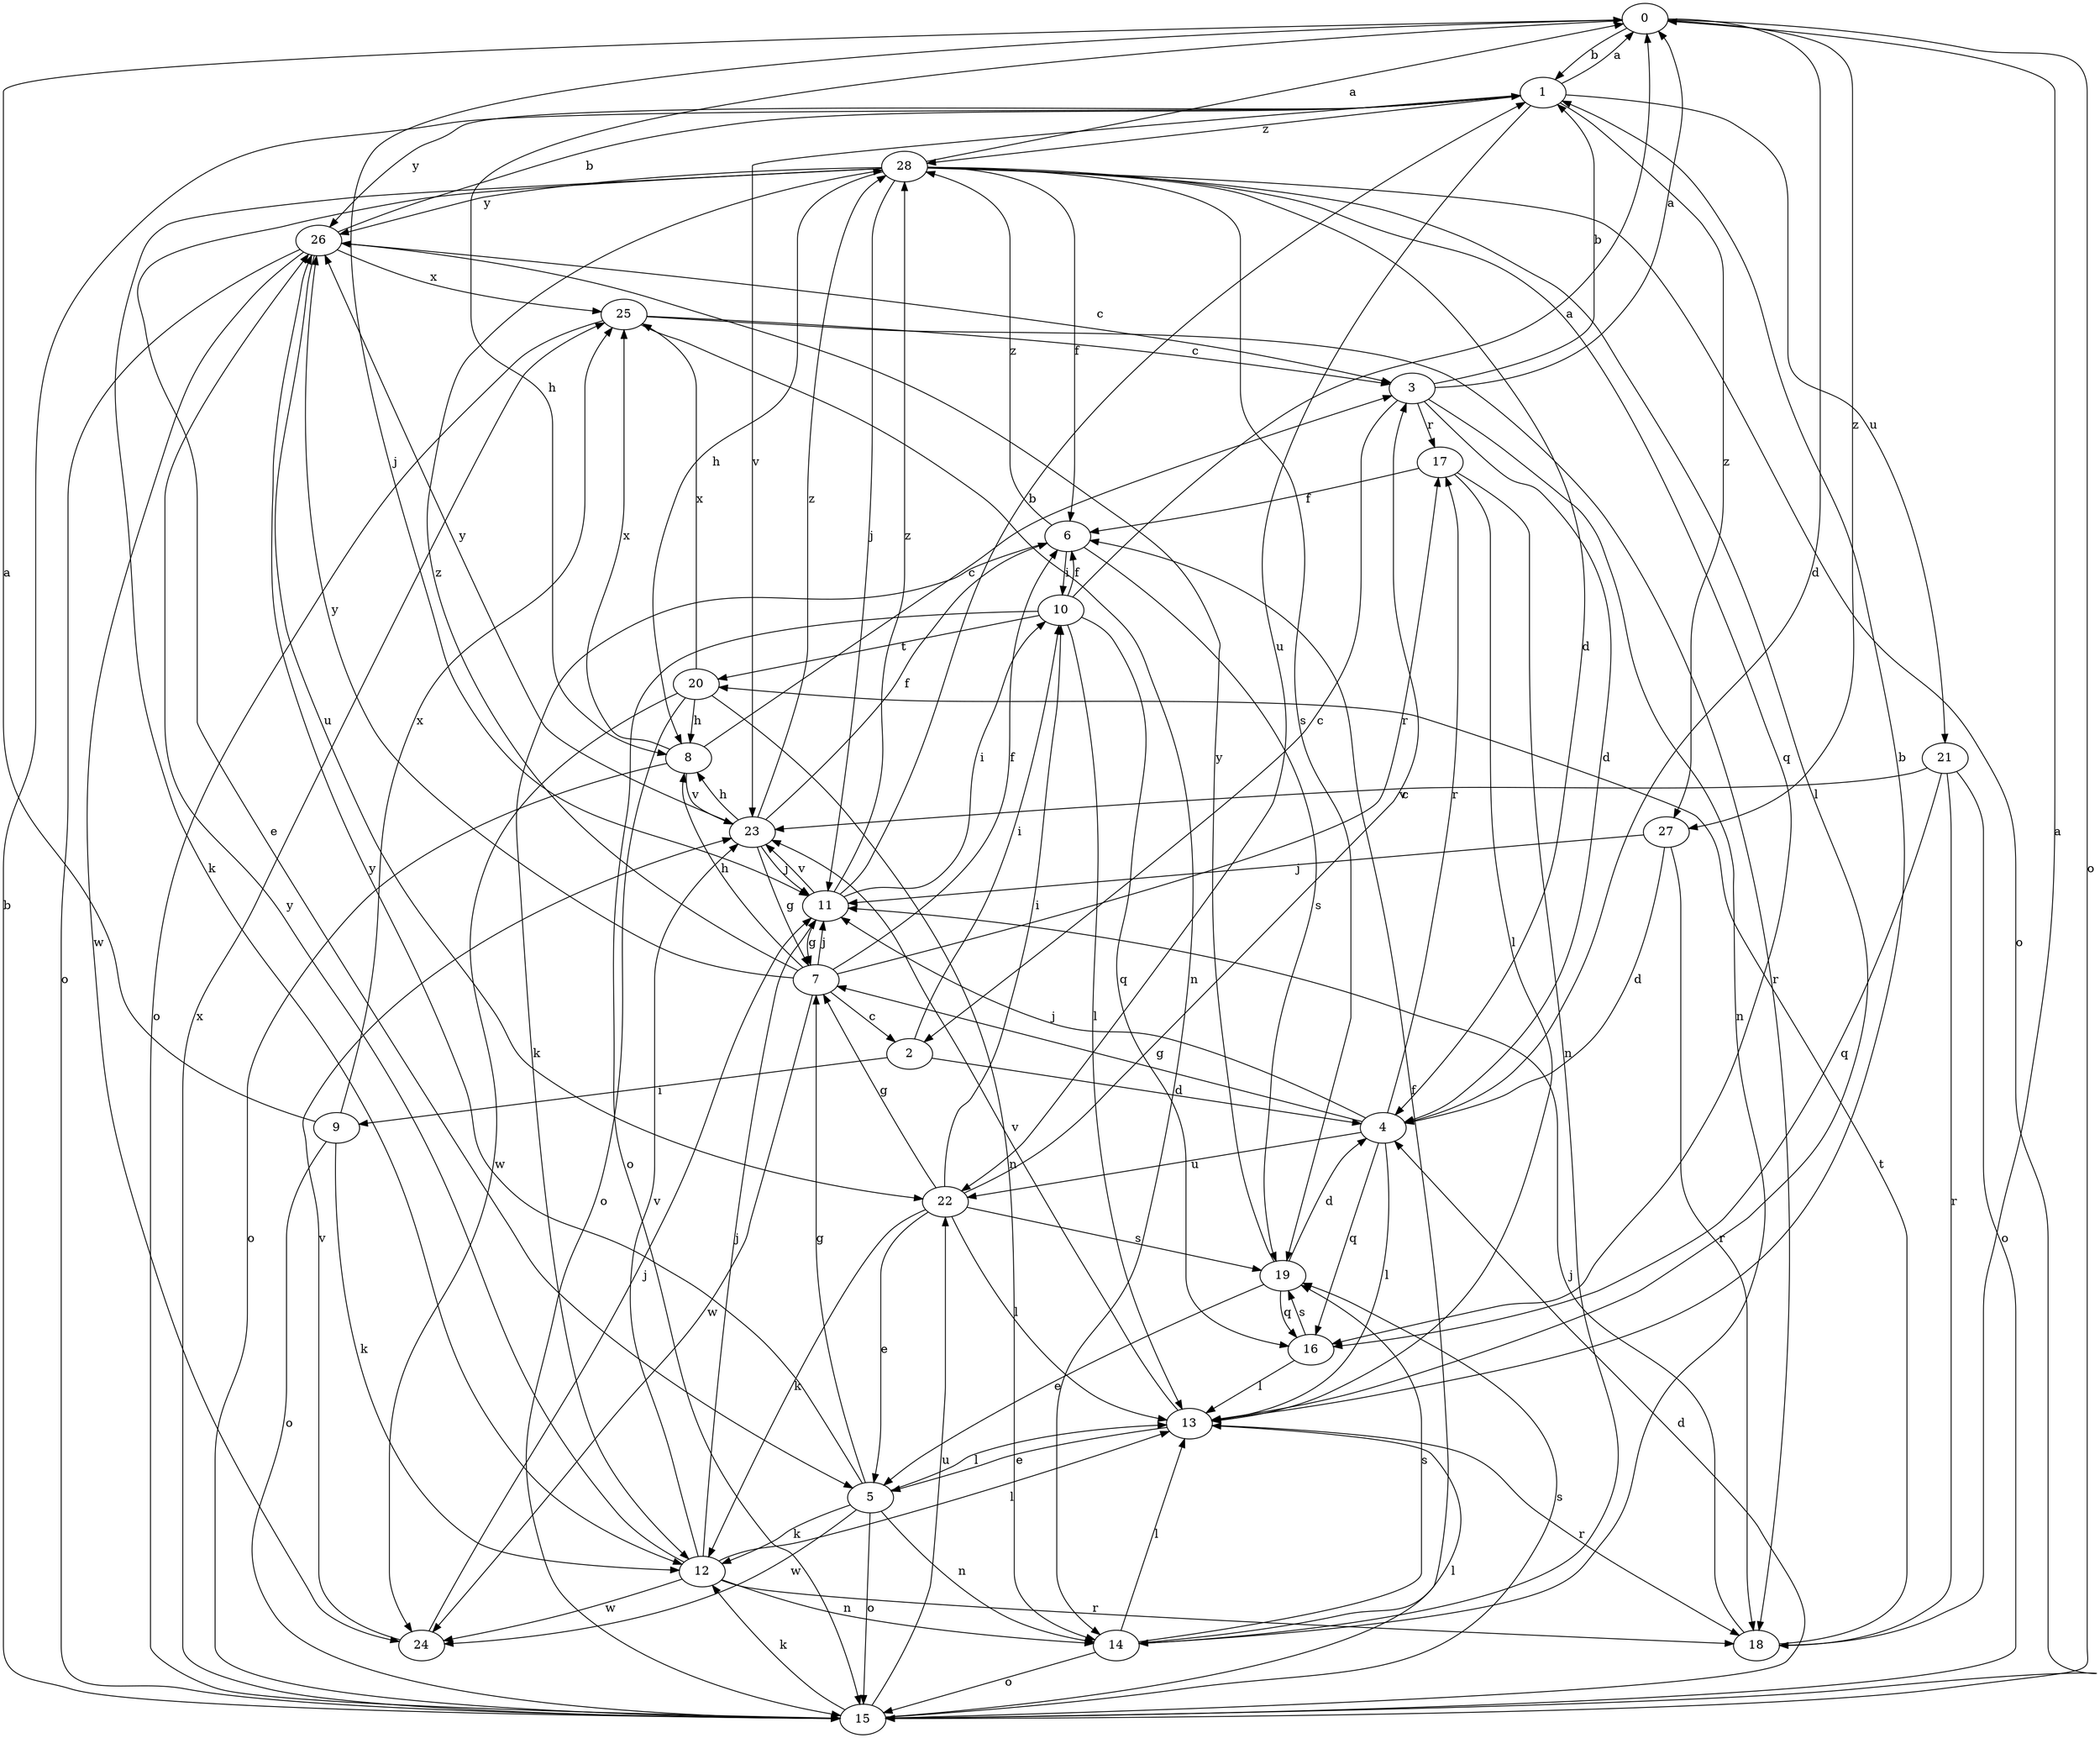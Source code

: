strict digraph  {
0;
1;
2;
3;
4;
5;
6;
7;
8;
9;
10;
11;
12;
13;
14;
15;
16;
17;
18;
19;
20;
21;
22;
23;
24;
25;
26;
27;
28;
0 -> 1  [label=b];
0 -> 4  [label=d];
0 -> 8  [label=h];
0 -> 11  [label=j];
0 -> 15  [label=o];
0 -> 27  [label=z];
1 -> 0  [label=a];
1 -> 21  [label=u];
1 -> 22  [label=u];
1 -> 23  [label=v];
1 -> 26  [label=y];
1 -> 27  [label=z];
1 -> 28  [label=z];
2 -> 4  [label=d];
2 -> 9  [label=i];
2 -> 10  [label=i];
3 -> 0  [label=a];
3 -> 1  [label=b];
3 -> 2  [label=c];
3 -> 4  [label=d];
3 -> 14  [label=n];
3 -> 17  [label=r];
4 -> 7  [label=g];
4 -> 11  [label=j];
4 -> 13  [label=l];
4 -> 16  [label=q];
4 -> 17  [label=r];
4 -> 22  [label=u];
5 -> 7  [label=g];
5 -> 12  [label=k];
5 -> 13  [label=l];
5 -> 14  [label=n];
5 -> 15  [label=o];
5 -> 24  [label=w];
5 -> 26  [label=y];
6 -> 10  [label=i];
6 -> 12  [label=k];
6 -> 19  [label=s];
6 -> 28  [label=z];
7 -> 2  [label=c];
7 -> 6  [label=f];
7 -> 8  [label=h];
7 -> 11  [label=j];
7 -> 17  [label=r];
7 -> 24  [label=w];
7 -> 26  [label=y];
7 -> 28  [label=z];
8 -> 3  [label=c];
8 -> 15  [label=o];
8 -> 23  [label=v];
8 -> 25  [label=x];
9 -> 0  [label=a];
9 -> 12  [label=k];
9 -> 15  [label=o];
9 -> 25  [label=x];
10 -> 0  [label=a];
10 -> 6  [label=f];
10 -> 13  [label=l];
10 -> 15  [label=o];
10 -> 16  [label=q];
10 -> 20  [label=t];
11 -> 1  [label=b];
11 -> 7  [label=g];
11 -> 10  [label=i];
11 -> 23  [label=v];
11 -> 28  [label=z];
12 -> 11  [label=j];
12 -> 13  [label=l];
12 -> 14  [label=n];
12 -> 18  [label=r];
12 -> 23  [label=v];
12 -> 24  [label=w];
12 -> 26  [label=y];
13 -> 1  [label=b];
13 -> 5  [label=e];
13 -> 18  [label=r];
13 -> 23  [label=v];
14 -> 6  [label=f];
14 -> 13  [label=l];
14 -> 15  [label=o];
14 -> 19  [label=s];
15 -> 1  [label=b];
15 -> 4  [label=d];
15 -> 12  [label=k];
15 -> 13  [label=l];
15 -> 19  [label=s];
15 -> 22  [label=u];
15 -> 25  [label=x];
16 -> 13  [label=l];
16 -> 19  [label=s];
17 -> 6  [label=f];
17 -> 13  [label=l];
17 -> 14  [label=n];
18 -> 0  [label=a];
18 -> 11  [label=j];
18 -> 20  [label=t];
19 -> 4  [label=d];
19 -> 5  [label=e];
19 -> 16  [label=q];
19 -> 26  [label=y];
20 -> 8  [label=h];
20 -> 14  [label=n];
20 -> 15  [label=o];
20 -> 24  [label=w];
20 -> 25  [label=x];
21 -> 15  [label=o];
21 -> 16  [label=q];
21 -> 18  [label=r];
21 -> 23  [label=v];
22 -> 3  [label=c];
22 -> 5  [label=e];
22 -> 7  [label=g];
22 -> 10  [label=i];
22 -> 12  [label=k];
22 -> 13  [label=l];
22 -> 19  [label=s];
23 -> 6  [label=f];
23 -> 7  [label=g];
23 -> 8  [label=h];
23 -> 11  [label=j];
23 -> 26  [label=y];
23 -> 28  [label=z];
24 -> 11  [label=j];
24 -> 23  [label=v];
25 -> 3  [label=c];
25 -> 14  [label=n];
25 -> 15  [label=o];
25 -> 18  [label=r];
26 -> 1  [label=b];
26 -> 3  [label=c];
26 -> 15  [label=o];
26 -> 22  [label=u];
26 -> 24  [label=w];
26 -> 25  [label=x];
27 -> 4  [label=d];
27 -> 11  [label=j];
27 -> 18  [label=r];
28 -> 0  [label=a];
28 -> 4  [label=d];
28 -> 5  [label=e];
28 -> 6  [label=f];
28 -> 8  [label=h];
28 -> 11  [label=j];
28 -> 12  [label=k];
28 -> 13  [label=l];
28 -> 15  [label=o];
28 -> 16  [label=q];
28 -> 19  [label=s];
28 -> 26  [label=y];
}
